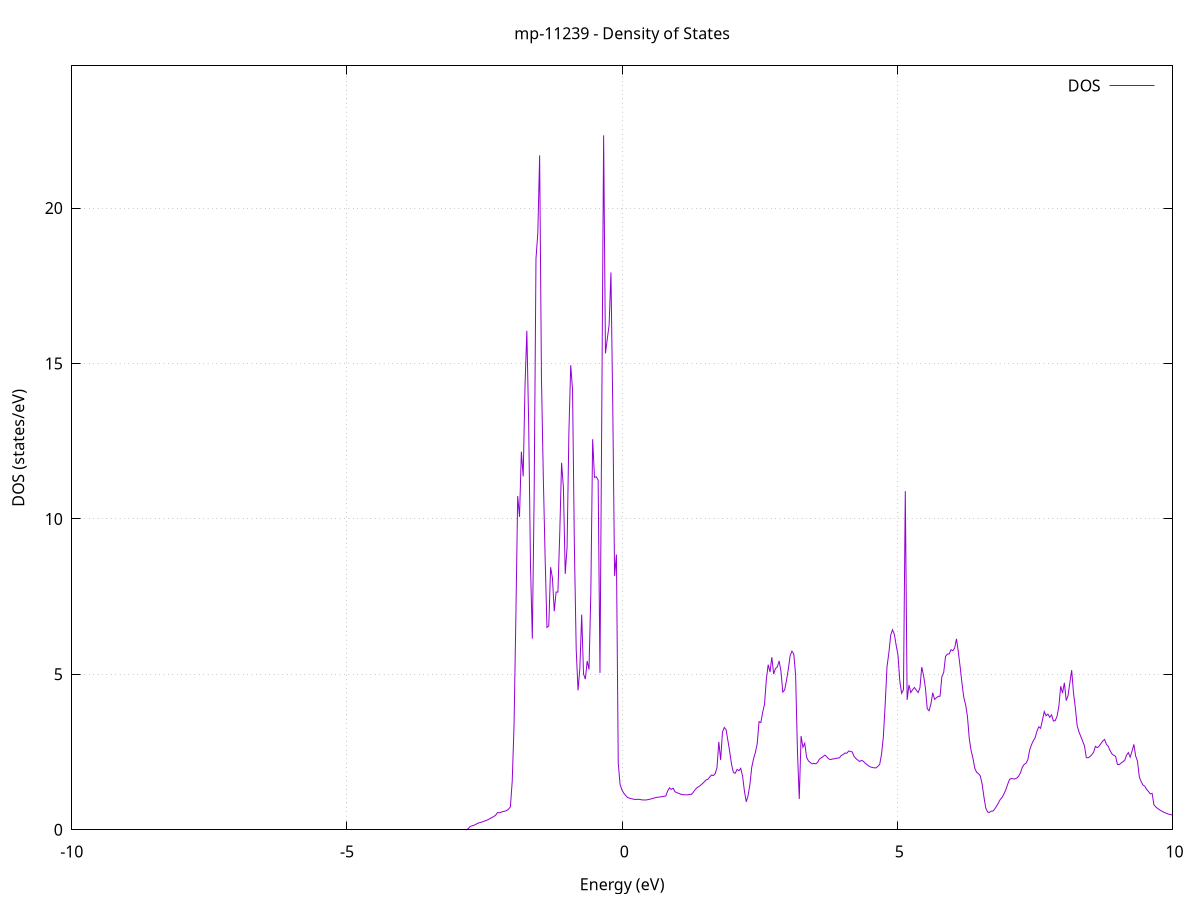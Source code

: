set title 'mp-11239 - Density of States'
set xlabel 'Energy (eV)'
set ylabel 'DOS (states/eV)'
set grid
set xrange [-10:10]
set yrange [0:24.575]
set xzeroaxis lt -1
set terminal png size 800,600
set output 'mp-11239_dos_gnuplot.png'
plot '-' using 1:2 with lines title 'DOS'
-47.942200 0.000000
-47.908900 0.000000
-47.875700 0.000000
-47.842500 0.000000
-47.809300 0.000000
-47.776100 0.000000
-47.742800 0.000000
-47.709600 0.000000
-47.676400 0.000000
-47.643200 0.000000
-47.610000 0.000000
-47.576700 0.000000
-47.543500 0.000000
-47.510300 0.000000
-47.477100 0.000000
-47.443900 0.000000
-47.410600 0.000000
-47.377400 0.000000
-47.344200 0.000000
-47.311000 0.000000
-47.277700 0.000000
-47.244500 0.000000
-47.211300 0.000000
-47.178100 0.000000
-47.144900 0.000000
-47.111600 0.000000
-47.078400 0.000000
-47.045200 0.000000
-47.012000 0.000000
-46.978800 0.000000
-46.945500 0.000000
-46.912300 0.000000
-46.879100 0.000000
-46.845900 0.000000
-46.812700 0.000000
-46.779400 0.000000
-46.746200 0.000000
-46.713000 0.000000
-46.679800 0.000000
-46.646500 0.000000
-46.613300 0.000000
-46.580100 0.000000
-46.546900 0.000000
-46.513700 0.000000
-46.480400 0.000000
-46.447200 0.000000
-46.414000 0.000000
-46.380800 0.000000
-46.347600 0.000000
-46.314300 0.000000
-46.281100 0.000000
-46.247900 0.000000
-46.214700 0.000000
-46.181500 0.000000
-46.148200 0.000000
-46.115000 0.000000
-46.081800 0.000000
-46.048600 0.000000
-46.015300 0.000000
-45.982100 0.000000
-45.948900 0.000000
-45.915700 0.000000
-45.882500 0.000000
-45.849200 0.000000
-45.816000 0.000000
-45.782800 0.000000
-45.749600 0.000000
-45.716400 0.000000
-45.683100 0.000000
-45.649900 0.000000
-45.616700 0.000000
-45.583500 0.000000
-45.550300 0.000000
-45.517000 0.000000
-45.483800 0.000000
-45.450600 0.000000
-45.417400 0.000000
-45.384100 0.000000
-45.350900 0.000000
-45.317700 0.000000
-45.284500 0.000000
-45.251300 0.000000
-45.218000 0.000000
-45.184800 0.000000
-45.151600 0.000000
-45.118400 0.000000
-45.085200 0.000000
-45.051900 0.000000
-45.018700 0.000000
-44.985500 0.000000
-44.952300 0.000000
-44.919100 12.735800
-44.885800 18.916600
-44.852600 30.610100
-44.819400 54.760200
-44.786200 0.000000
-44.752900 0.000000
-44.719700 0.000000
-44.686500 0.000000
-44.653300 0.000000
-44.620100 0.000000
-44.586800 0.000000
-44.553600 0.000000
-44.520400 0.000000
-44.487200 0.000000
-44.454000 0.000000
-44.420700 0.000000
-44.387500 0.000000
-44.354300 0.000000
-44.321100 0.000000
-44.287900 0.000000
-44.254600 0.000000
-44.221400 0.000000
-44.188200 0.000000
-44.155000 0.000000
-44.121700 0.000000
-44.088500 0.000000
-44.055300 0.000000
-44.022100 0.000000
-43.988900 0.000000
-43.955600 0.000000
-43.922400 0.000000
-43.889200 0.000000
-43.856000 0.000000
-43.822800 0.000000
-43.789500 0.000000
-43.756300 0.000000
-43.723100 0.000000
-43.689900 0.000000
-43.656700 0.000000
-43.623400 0.000000
-43.590200 0.000000
-43.557000 0.000000
-43.523800 0.000000
-43.490500 0.000000
-43.457300 0.000000
-43.424100 0.000000
-43.390900 0.000000
-43.357700 0.000000
-43.324400 0.000000
-43.291200 0.000000
-43.258000 0.000000
-43.224800 0.000000
-43.191600 0.000000
-43.158300 0.000000
-43.125100 0.000000
-43.091900 0.000000
-43.058700 0.000000
-43.025500 0.000000
-42.992200 0.000000
-42.959000 0.000000
-42.925800 0.000000
-42.892600 0.000000
-42.859300 0.000000
-42.826100 0.000000
-42.792900 0.000000
-42.759700 0.000000
-42.726500 0.000000
-42.693200 0.000000
-42.660000 0.000000
-42.626800 0.000000
-42.593600 0.000000
-42.560400 0.000000
-42.527100 0.000000
-42.493900 0.000000
-42.460700 0.000000
-42.427500 0.000000
-42.394300 0.000000
-42.361000 0.000000
-42.327800 0.000000
-42.294600 0.000000
-42.261400 0.000000
-42.228200 0.000000
-42.194900 0.000000
-42.161700 0.000000
-42.128500 0.000000
-42.095300 0.000000
-42.062000 0.000000
-42.028800 0.000000
-41.995600 0.000000
-41.962400 0.000000
-41.929200 0.000000
-41.895900 0.000000
-41.862700 0.000000
-41.829500 0.000000
-41.796300 0.000000
-41.763100 0.000000
-41.729800 0.000000
-41.696600 0.000000
-41.663400 0.000000
-41.630200 0.000000
-41.597000 0.000000
-41.563700 0.000000
-41.530500 0.000000
-41.497300 0.000000
-41.464100 0.000000
-41.430800 0.000000
-41.397600 0.000000
-41.364400 0.000000
-41.331200 0.000000
-41.298000 0.000000
-41.264700 0.000000
-41.231500 0.000000
-41.198300 0.000000
-41.165100 0.000000
-41.131900 0.000000
-41.098600 0.000000
-41.065400 0.000000
-41.032200 0.000000
-40.999000 0.000000
-40.965800 0.000000
-40.932500 0.000000
-40.899300 0.000000
-40.866100 0.000000
-40.832900 0.000000
-40.799600 0.000000
-40.766400 0.000000
-40.733200 0.000000
-40.700000 0.000000
-40.666800 0.000000
-40.633500 0.000000
-40.600300 0.000000
-40.567100 0.000000
-40.533900 0.000000
-40.500700 0.000000
-40.467400 0.000000
-40.434200 0.000000
-40.401000 0.000000
-40.367800 0.000000
-40.334600 0.000000
-40.301300 0.000000
-40.268100 0.000000
-40.234900 0.000000
-40.201700 0.000000
-40.168400 0.000000
-40.135200 0.000000
-40.102000 0.000000
-40.068800 0.000000
-40.035600 0.000000
-40.002300 0.000000
-39.969100 0.000000
-39.935900 0.000000
-39.902700 0.000000
-39.869500 0.000000
-39.836200 0.000000
-39.803000 0.000000
-39.769800 0.000000
-39.736600 0.000000
-39.703400 0.000000
-39.670100 0.000000
-39.636900 0.000000
-39.603700 0.000000
-39.570500 0.000000
-39.537200 0.000000
-39.504000 0.000000
-39.470800 0.000000
-39.437600 0.000000
-39.404400 0.000000
-39.371100 0.000000
-39.337900 0.000000
-39.304700 0.000000
-39.271500 0.000000
-39.238300 0.000000
-39.205000 0.000000
-39.171800 0.000000
-39.138600 0.000000
-39.105400 0.000000
-39.072200 0.000000
-39.038900 0.000000
-39.005700 0.000000
-38.972500 0.000000
-38.939300 0.000000
-38.906000 0.000000
-38.872800 0.000000
-38.839600 0.000000
-38.806400 0.000000
-38.773200 0.000000
-38.739900 0.000000
-38.706700 0.000000
-38.673500 0.000000
-38.640300 0.000000
-38.607100 0.000000
-38.573800 0.000000
-38.540600 0.000000
-38.507400 0.000000
-38.474200 0.000000
-38.441000 0.000000
-38.407700 0.000000
-38.374500 0.000000
-38.341300 0.000000
-38.308100 0.000000
-38.274800 0.000000
-38.241600 0.000000
-38.208400 0.000000
-38.175200 0.000000
-38.142000 0.000000
-38.108700 0.000000
-38.075500 0.000000
-38.042300 0.000000
-38.009100 0.000000
-37.975900 0.000000
-37.942600 0.000000
-37.909400 0.000000
-37.876200 0.000000
-37.843000 0.000000
-37.809800 0.000000
-37.776500 0.000000
-37.743300 0.000000
-37.710100 0.000000
-37.676900 0.000000
-37.643600 0.000000
-37.610400 0.000000
-37.577200 0.000000
-37.544000 0.000000
-37.510800 0.000000
-37.477500 0.000000
-37.444300 0.000000
-37.411100 0.000000
-37.377900 0.000000
-37.344700 0.000000
-37.311400 0.000000
-37.278200 0.000000
-37.245000 0.000000
-37.211800 0.000000
-37.178600 0.000000
-37.145300 0.000000
-37.112100 0.000000
-37.078900 0.000000
-37.045700 0.000000
-37.012400 0.000000
-36.979200 0.000000
-36.946000 0.000000
-36.912800 0.000000
-36.879600 0.000000
-36.846300 0.000000
-36.813100 0.000000
-36.779900 0.000000
-36.746700 0.000000
-36.713500 0.000000
-36.680200 0.000000
-36.647000 0.000000
-36.613800 0.000000
-36.580600 0.000000
-36.547400 0.000000
-36.514100 0.000000
-36.480900 0.000000
-36.447700 0.000000
-36.414500 0.000000
-36.381300 0.000000
-36.348000 0.000000
-36.314800 0.000000
-36.281600 0.000000
-36.248400 0.000000
-36.215100 0.000000
-36.181900 0.000000
-36.148700 0.000000
-36.115500 0.000000
-36.082300 0.000000
-36.049000 0.000000
-36.015800 0.000000
-35.982600 0.000000
-35.949400 0.000000
-35.916200 0.000000
-35.882900 0.000000
-35.849700 0.000000
-35.816500 0.000000
-35.783300 0.000000
-35.750100 0.000000
-35.716800 0.000000
-35.683600 0.000000
-35.650400 0.000000
-35.617200 0.000000
-35.583900 0.000000
-35.550700 0.000000
-35.517500 0.000000
-35.484300 0.000000
-35.451100 0.000000
-35.417800 0.000000
-35.384600 0.000000
-35.351400 0.000000
-35.318200 0.000000
-35.285000 0.000000
-35.251700 0.000000
-35.218500 0.000000
-35.185300 0.000000
-35.152100 0.000000
-35.118900 0.000000
-35.085600 0.000000
-35.052400 0.000000
-35.019200 0.000000
-34.986000 0.000000
-34.952700 0.000000
-34.919500 0.000000
-34.886300 0.000000
-34.853100 0.000000
-34.819900 0.000000
-34.786600 0.000000
-34.753400 0.000000
-34.720200 0.000000
-34.687000 0.000000
-34.653800 0.000000
-34.620500 0.000000
-34.587300 0.000000
-34.554100 0.000000
-34.520900 0.000000
-34.487700 0.000000
-34.454400 0.000000
-34.421200 0.000000
-34.388000 0.000000
-34.354800 0.000000
-34.321500 0.000000
-34.288300 0.000000
-34.255100 0.000000
-34.221900 0.000000
-34.188700 0.000000
-34.155400 0.000000
-34.122200 0.000000
-34.089000 0.000000
-34.055800 0.000000
-34.022600 0.000000
-33.989300 0.000000
-33.956100 0.000000
-33.922900 0.000000
-33.889700 0.000000
-33.856500 0.000000
-33.823200 0.000000
-33.790000 0.000000
-33.756800 0.000000
-33.723600 0.000000
-33.690300 0.000000
-33.657100 0.000000
-33.623900 0.000000
-33.590700 0.000000
-33.557500 0.000000
-33.524200 0.000000
-33.491000 0.000000
-33.457800 0.000000
-33.424600 0.000000
-33.391400 0.000000
-33.358100 0.000000
-33.324900 0.000000
-33.291700 0.000000
-33.258500 0.000000
-33.225300 0.000000
-33.192000 0.000000
-33.158800 0.000000
-33.125600 0.000000
-33.092400 0.000000
-33.059100 0.000000
-33.025900 0.000000
-32.992700 0.000000
-32.959500 0.000000
-32.926300 0.000000
-32.893000 0.000000
-32.859800 0.000000
-32.826600 0.000000
-32.793400 0.000000
-32.760200 0.000000
-32.726900 0.000000
-32.693700 0.000000
-32.660500 0.000000
-32.627300 0.000000
-32.594100 0.000000
-32.560800 0.000000
-32.527600 0.000000
-32.494400 0.000000
-32.461200 0.000000
-32.427900 0.000000
-32.394700 0.000000
-32.361500 0.000000
-32.328300 0.000000
-32.295100 0.000000
-32.261800 0.000000
-32.228600 0.000000
-32.195400 0.000000
-32.162200 0.000000
-32.129000 0.000000
-32.095700 0.000000
-32.062500 0.000000
-32.029300 0.000000
-31.996100 0.000000
-31.962900 0.000000
-31.929600 0.000000
-31.896400 0.000000
-31.863200 0.000000
-31.830000 0.000000
-31.796700 0.000000
-31.763500 0.000000
-31.730300 0.000000
-31.697100 0.000000
-31.663900 0.000000
-31.630600 0.000000
-31.597400 0.000000
-31.564200 0.000000
-31.531000 0.000000
-31.497800 0.000000
-31.464500 0.000000
-31.431300 0.000000
-31.398100 0.000000
-31.364900 0.000000
-31.331700 0.000000
-31.298400 0.000000
-31.265200 0.000000
-31.232000 0.000000
-31.198800 0.000000
-31.165500 0.000000
-31.132300 0.000000
-31.099100 0.000000
-31.065900 0.000000
-31.032700 0.000000
-30.999400 0.000000
-30.966200 0.000000
-30.933000 0.000000
-30.899800 0.000000
-30.866600 0.000000
-30.833300 0.000000
-30.800100 0.000000
-30.766900 0.000000
-30.733700 0.000000
-30.700500 0.000000
-30.667200 0.000000
-30.634000 0.000000
-30.600800 0.000000
-30.567600 0.000000
-30.534300 0.000000
-30.501100 0.000000
-30.467900 0.000000
-30.434700 0.000000
-30.401500 0.000000
-30.368200 0.000000
-30.335000 0.000000
-30.301800 0.000000
-30.268600 0.000000
-30.235400 0.000000
-30.202100 0.000000
-30.168900 0.000000
-30.135700 0.000000
-30.102500 0.000000
-30.069300 0.000000
-30.036000 0.000000
-30.002800 0.000000
-29.969600 0.000000
-29.936400 0.000000
-29.903200 0.000000
-29.869900 0.000000
-29.836700 0.000000
-29.803500 0.000000
-29.770300 0.000000
-29.737000 0.000000
-29.703800 0.000000
-29.670600 0.000000
-29.637400 0.000000
-29.604200 0.000000
-29.570900 0.000000
-29.537700 0.000000
-29.504500 0.000000
-29.471300 0.000000
-29.438100 0.000000
-29.404800 0.000000
-29.371600 0.000000
-29.338400 0.000000
-29.305200 0.000000
-29.272000 0.000000
-29.238700 0.000000
-29.205500 0.000000
-29.172300 0.000000
-29.139100 0.000000
-29.105800 0.000000
-29.072600 0.000000
-29.039400 0.000000
-29.006200 0.000000
-28.973000 0.000000
-28.939700 0.000000
-28.906500 0.000000
-28.873300 0.000000
-28.840100 0.000000
-28.806900 0.000000
-28.773600 0.000000
-28.740400 0.000000
-28.707200 0.000000
-28.674000 0.000000
-28.640800 0.000000
-28.607500 0.000000
-28.574300 0.000000
-28.541100 0.000000
-28.507900 0.000000
-28.474600 0.000000
-28.441400 0.000000
-28.408200 0.000000
-28.375000 0.000000
-28.341800 0.000000
-28.308500 0.000000
-28.275300 0.000000
-28.242100 0.000000
-28.208900 0.000000
-28.175700 0.000000
-28.142400 0.000000
-28.109200 0.000000
-28.076000 0.000000
-28.042800 0.000000
-28.009600 0.000000
-27.976300 0.000000
-27.943100 0.000000
-27.909900 0.000000
-27.876700 0.000000
-27.843400 0.000000
-27.810200 0.000000
-27.777000 0.000000
-27.743800 0.000000
-27.710600 0.000000
-27.677300 0.000000
-27.644100 0.000000
-27.610900 0.000000
-27.577700 0.000000
-27.544500 0.000000
-27.511200 0.000000
-27.478000 0.000000
-27.444800 0.000000
-27.411600 0.000000
-27.378400 0.000000
-27.345100 0.000000
-27.311900 0.000000
-27.278700 0.000000
-27.245500 0.000000
-27.212200 0.000000
-27.179000 0.000000
-27.145800 0.000000
-27.112600 0.000000
-27.079400 0.000000
-27.046100 0.000000
-27.012900 0.000000
-26.979700 0.000000
-26.946500 0.000000
-26.913300 0.000000
-26.880000 0.000000
-26.846800 0.000000
-26.813600 0.000000
-26.780400 0.000000
-26.747200 0.000000
-26.713900 0.000000
-26.680700 0.000000
-26.647500 0.000000
-26.614300 0.000000
-26.581000 0.000000
-26.547800 0.000000
-26.514600 0.000000
-26.481400 0.000000
-26.448200 0.000000
-26.414900 0.000000
-26.381700 0.000000
-26.348500 0.000000
-26.315300 0.000000
-26.282100 0.000000
-26.248800 0.000000
-26.215600 0.000000
-26.182400 0.000000
-26.149200 0.000000
-26.116000 0.000000
-26.082700 0.000000
-26.049500 0.000000
-26.016300 0.000000
-25.983100 0.000000
-25.949800 0.000000
-25.916600 0.000000
-25.883400 0.000000
-25.850200 0.000000
-25.817000 0.000000
-25.783700 0.000000
-25.750500 0.000000
-25.717300 0.000000
-25.684100 0.000000
-25.650900 0.000000
-25.617600 0.000000
-25.584400 0.000000
-25.551200 0.000000
-25.518000 0.000000
-25.484800 0.000000
-25.451500 0.000000
-25.418300 0.000000
-25.385100 0.000000
-25.351900 0.000000
-25.318600 0.000000
-25.285400 0.000000
-25.252200 0.000000
-25.219000 0.000000
-25.185800 0.000000
-25.152500 0.000000
-25.119300 0.000000
-25.086100 0.000000
-25.052900 0.000000
-25.019700 0.000000
-24.986400 0.000000
-24.953200 0.000000
-24.920000 0.000000
-24.886800 0.000000
-24.853600 0.000000
-24.820300 0.000000
-24.787100 0.000000
-24.753900 0.000000
-24.720700 0.000000
-24.687400 0.000000
-24.654200 0.000000
-24.621000 0.000000
-24.587800 0.000000
-24.554600 0.000000
-24.521300 0.000000
-24.488100 0.000000
-24.454900 0.000000
-24.421700 0.000000
-24.388500 0.000000
-24.355200 0.000000
-24.322000 0.000000
-24.288800 0.000000
-24.255600 0.000000
-24.222400 0.000000
-24.189100 0.000000
-24.155900 0.000000
-24.122700 0.000000
-24.089500 0.000000
-24.056300 0.000000
-24.023000 0.000000
-23.989800 0.000000
-23.956600 0.000000
-23.923400 0.000000
-23.890100 0.000000
-23.856900 0.000000
-23.823700 0.000000
-23.790500 0.000000
-23.757300 0.000000
-23.724000 0.000000
-23.690800 0.000000
-23.657600 0.000000
-23.624400 0.000000
-23.591200 0.000000
-23.557900 0.000000
-23.524700 0.000000
-23.491500 0.000000
-23.458300 0.000000
-23.425100 0.000000
-23.391800 0.000000
-23.358600 0.000000
-23.325400 0.000000
-23.292200 0.000000
-23.258900 27.190100
-23.225700 67.977200
-23.192500 8.974500
-23.159300 6.346000
-23.126100 4.853700
-23.092800 3.792200
-23.059600 11.553600
-23.026400 13.330100
-22.993200 25.820000
-22.960000 15.148300
-22.926700 12.509800
-22.893500 11.305200
-22.860300 10.732300
-22.827100 14.824700
-22.793900 49.479200
-22.760600 55.698500
-22.727400 15.690600
-22.694200 0.000000
-22.661000 0.000000
-22.627700 0.000000
-22.594500 0.000000
-22.561300 0.000000
-22.528100 0.000000
-22.494900 0.000000
-22.461600 0.000000
-22.428400 0.000000
-22.395200 0.000000
-22.362000 0.000000
-22.328800 0.000000
-22.295500 0.000000
-22.262300 0.000000
-22.229100 0.000000
-22.195900 0.000000
-22.162700 0.000000
-22.129400 0.000000
-22.096200 0.000000
-22.063000 0.000000
-22.029800 0.000000
-21.996500 0.000000
-21.963300 0.000000
-21.930100 0.000000
-21.896900 0.000000
-21.863700 0.000000
-21.830400 0.000000
-21.797200 0.000000
-21.764000 0.000000
-21.730800 0.000000
-21.697600 0.000000
-21.664300 0.000000
-21.631100 0.000000
-21.597900 0.000000
-21.564700 0.000000
-21.531500 0.000000
-21.498200 0.000000
-21.465000 0.000000
-21.431800 0.000000
-21.398600 0.000000
-21.365300 0.000000
-21.332100 0.000000
-21.298900 0.000000
-21.265700 0.000000
-21.232500 0.000000
-21.199200 0.000000
-21.166000 0.000000
-21.132800 0.000000
-21.099600 0.000000
-21.066400 0.000000
-21.033100 0.000000
-20.999900 0.000000
-20.966700 0.000000
-20.933500 0.000000
-20.900300 0.000000
-20.867000 0.000000
-20.833800 0.000000
-20.800600 0.000000
-20.767400 0.000000
-20.734100 0.000000
-20.700900 0.000000
-20.667700 0.000000
-20.634500 0.000000
-20.601300 0.000000
-20.568000 0.000000
-20.534800 0.000000
-20.501600 0.000000
-20.468400 0.000000
-20.435200 0.000000
-20.401900 0.000000
-20.368700 0.000000
-20.335500 0.000000
-20.302300 0.000000
-20.269100 0.000000
-20.235800 0.000000
-20.202600 0.000000
-20.169400 0.000000
-20.136200 0.000000
-20.102900 0.000000
-20.069700 0.000000
-20.036500 0.000000
-20.003300 0.000000
-19.970100 0.000000
-19.936800 0.000000
-19.903600 0.000000
-19.870400 0.000000
-19.837200 0.000000
-19.804000 0.000000
-19.770700 0.000000
-19.737500 0.000000
-19.704300 0.000000
-19.671100 0.000000
-19.637900 0.000000
-19.604600 0.000000
-19.571400 0.000000
-19.538200 0.000000
-19.505000 0.000000
-19.471700 0.000000
-19.438500 0.000000
-19.405300 0.000000
-19.372100 0.000000
-19.338900 0.000000
-19.305600 0.000000
-19.272400 0.000000
-19.239200 0.000000
-19.206000 0.000000
-19.172800 0.000000
-19.139500 0.000000
-19.106300 0.000000
-19.073100 0.000000
-19.039900 0.000000
-19.006700 0.000000
-18.973400 0.000000
-18.940200 0.000000
-18.907000 0.000000
-18.873800 0.000000
-18.840500 0.000000
-18.807300 0.000000
-18.774100 0.000000
-18.740900 0.000000
-18.707700 0.000000
-18.674400 0.000000
-18.641200 0.000000
-18.608000 0.000000
-18.574800 0.000000
-18.541600 0.000000
-18.508300 0.000000
-18.475100 0.000000
-18.441900 0.000000
-18.408700 0.000000
-18.375500 0.000000
-18.342200 0.000000
-18.309000 0.000000
-18.275800 0.000000
-18.242600 0.000000
-18.209400 0.000000
-18.176100 0.000000
-18.142900 0.000000
-18.109700 0.000000
-18.076500 0.000000
-18.043200 0.000000
-18.010000 0.000000
-17.976800 0.000000
-17.943600 0.000000
-17.910400 0.000000
-17.877100 0.000000
-17.843900 0.000000
-17.810700 0.000000
-17.777500 0.000000
-17.744300 0.000000
-17.711000 0.000000
-17.677800 0.000000
-17.644600 0.000000
-17.611400 0.000000
-17.578200 0.000000
-17.544900 0.000000
-17.511700 0.000000
-17.478500 0.000000
-17.445300 0.000000
-17.412000 0.000000
-17.378800 0.000000
-17.345600 0.000000
-17.312400 0.000000
-17.279200 0.000000
-17.245900 0.000000
-17.212700 0.000000
-17.179500 0.000000
-17.146300 0.000000
-17.113100 0.000000
-17.079800 0.000000
-17.046600 0.000000
-17.013400 0.000000
-16.980200 0.000000
-16.947000 0.000000
-16.913700 0.000000
-16.880500 0.000000
-16.847300 0.000000
-16.814100 0.000000
-16.780800 0.000000
-16.747600 0.000000
-16.714400 0.000000
-16.681200 0.000000
-16.648000 0.000000
-16.614700 0.000000
-16.581500 0.000000
-16.548300 0.000000
-16.515100 0.000000
-16.481900 0.000000
-16.448600 0.000000
-16.415400 0.000000
-16.382200 0.000000
-16.349000 0.000000
-16.315800 0.000000
-16.282500 0.000000
-16.249300 0.000000
-16.216100 0.000000
-16.182900 0.000000
-16.149600 0.000000
-16.116400 0.000000
-16.083200 0.000000
-16.050000 0.000000
-16.016800 0.000000
-15.983500 0.000000
-15.950300 0.000000
-15.917100 0.000000
-15.883900 0.000000
-15.850700 0.000000
-15.817400 0.000000
-15.784200 0.000000
-15.751000 0.000000
-15.717800 0.000000
-15.684600 0.000000
-15.651300 0.000000
-15.618100 0.000000
-15.584900 0.000000
-15.551700 0.000000
-15.518400 0.000000
-15.485200 0.000000
-15.452000 0.000000
-15.418800 0.000000
-15.385600 0.000000
-15.352300 0.000000
-15.319100 0.000000
-15.285900 0.000000
-15.252700 0.000000
-15.219500 0.000000
-15.186200 0.000000
-15.153000 0.000000
-15.119800 0.000000
-15.086600 0.000000
-15.053400 0.000000
-15.020100 0.000000
-14.986900 0.000000
-14.953700 0.000000
-14.920500 0.000000
-14.887200 0.000000
-14.854000 0.000000
-14.820800 0.000000
-14.787600 0.000000
-14.754400 0.000000
-14.721100 0.000000
-14.687900 0.000000
-14.654700 0.000000
-14.621500 0.000000
-14.588300 0.000000
-14.555000 0.000000
-14.521800 0.000000
-14.488600 0.000000
-14.455400 0.000000
-14.422200 0.000000
-14.388900 0.000000
-14.355700 0.000000
-14.322500 0.000000
-14.289300 0.000000
-14.256000 0.000000
-14.222800 0.000000
-14.189600 0.000000
-14.156400 0.000000
-14.123200 0.000000
-14.089900 0.000000
-14.056700 0.000000
-14.023500 0.000000
-13.990300 0.000000
-13.957100 0.000000
-13.923800 0.000000
-13.890600 0.000000
-13.857400 0.000000
-13.824200 0.000000
-13.791000 0.000000
-13.757700 0.000000
-13.724500 0.000000
-13.691300 0.000000
-13.658100 0.000000
-13.624800 0.000000
-13.591600 0.000000
-13.558400 0.000000
-13.525200 0.000000
-13.492000 0.000000
-13.458700 0.000000
-13.425500 0.000000
-13.392300 0.000000
-13.359100 0.000000
-13.325900 0.000000
-13.292600 0.000000
-13.259400 0.000000
-13.226200 0.000000
-13.193000 0.000000
-13.159800 0.000000
-13.126500 0.000000
-13.093300 0.000000
-13.060100 0.000000
-13.026900 0.000000
-12.993600 0.000000
-12.960400 0.000000
-12.927200 0.000000
-12.894000 0.000000
-12.860800 0.000000
-12.827500 0.000000
-12.794300 0.000000
-12.761100 0.000000
-12.727900 0.000000
-12.694700 0.000000
-12.661400 0.000000
-12.628200 0.000000
-12.595000 0.000000
-12.561800 0.000000
-12.528600 0.000000
-12.495300 0.000000
-12.462100 0.000000
-12.428900 0.000000
-12.395700 0.000000
-12.362400 0.000000
-12.329200 0.000000
-12.296000 0.000000
-12.262800 0.000000
-12.229600 0.000000
-12.196300 0.000000
-12.163100 0.000000
-12.129900 0.000000
-12.096700 0.000000
-12.063500 0.000000
-12.030200 0.000000
-11.997000 0.000000
-11.963800 0.000000
-11.930600 0.000000
-11.897400 0.000000
-11.864100 0.000000
-11.830900 0.000000
-11.797700 0.000000
-11.764500 0.000000
-11.731300 0.000000
-11.698000 0.000000
-11.664800 0.000000
-11.631600 0.000000
-11.598400 0.000000
-11.565100 0.000000
-11.531900 0.000000
-11.498700 0.000000
-11.465500 0.000000
-11.432300 0.000000
-11.399000 0.000000
-11.365800 0.000000
-11.332600 0.000000
-11.299400 0.000000
-11.266200 0.000000
-11.232900 0.000000
-11.199700 0.000000
-11.166500 0.000000
-11.133300 0.000000
-11.100100 0.000000
-11.066800 0.000000
-11.033600 0.000000
-11.000400 0.000000
-10.967200 0.000000
-10.933900 0.000000
-10.900700 0.000000
-10.867500 0.000000
-10.834300 0.000000
-10.801100 0.000000
-10.767800 0.000000
-10.734600 0.000000
-10.701400 0.000000
-10.668200 0.000000
-10.635000 0.000000
-10.601700 0.000000
-10.568500 0.000000
-10.535300 0.000000
-10.502100 0.000000
-10.468900 0.000000
-10.435600 0.000000
-10.402400 0.000000
-10.369200 0.000000
-10.336000 0.000000
-10.302700 0.000000
-10.269500 0.000000
-10.236300 0.000000
-10.203100 0.000000
-10.169900 0.000000
-10.136600 0.000000
-10.103400 0.000000
-10.070200 0.000000
-10.037000 0.000000
-10.003800 0.000000
-9.970500 0.000000
-9.937300 0.000000
-9.904100 0.000000
-9.870900 0.000000
-9.837700 0.000000
-9.804400 0.000000
-9.771200 0.000000
-9.738000 0.000000
-9.704800 0.000000
-9.671500 0.000000
-9.638300 0.000000
-9.605100 0.000000
-9.571900 0.000000
-9.538700 0.000000
-9.505400 0.000000
-9.472200 0.000000
-9.439000 0.000000
-9.405800 0.000000
-9.372600 0.000000
-9.339300 0.000000
-9.306100 0.000000
-9.272900 0.000000
-9.239700 0.000000
-9.206500 0.000000
-9.173200 0.000000
-9.140000 0.000000
-9.106800 0.000000
-9.073600 0.000000
-9.040300 0.000000
-9.007100 0.000000
-8.973900 0.000000
-8.940700 0.000000
-8.907500 0.000000
-8.874200 0.000000
-8.841000 0.000000
-8.807800 0.000000
-8.774600 0.000000
-8.741400 0.000000
-8.708100 0.000000
-8.674900 0.000000
-8.641700 0.000000
-8.608500 0.000000
-8.575300 0.000000
-8.542000 0.000000
-8.508800 0.000000
-8.475600 0.000000
-8.442400 0.000000
-8.409100 0.000000
-8.375900 0.000000
-8.342700 0.000000
-8.309500 0.000000
-8.276300 0.000000
-8.243000 0.000000
-8.209800 0.000000
-8.176600 0.000000
-8.143400 0.000000
-8.110200 0.000000
-8.076900 0.000000
-8.043700 0.000000
-8.010500 0.000000
-7.977300 0.000000
-7.944100 0.000000
-7.910800 0.000000
-7.877600 0.000000
-7.844400 0.000000
-7.811200 0.000000
-7.777900 0.000000
-7.744700 0.000000
-7.711500 0.000000
-7.678300 0.000000
-7.645100 0.000000
-7.611800 0.000000
-7.578600 0.000000
-7.545400 0.000000
-7.512200 0.000000
-7.479000 0.000000
-7.445700 0.000000
-7.412500 0.000000
-7.379300 0.000000
-7.346100 0.000000
-7.312900 0.000000
-7.279600 0.000000
-7.246400 0.000000
-7.213200 0.000000
-7.180000 0.000000
-7.146700 0.000000
-7.113500 0.000000
-7.080300 0.000000
-7.047100 0.000000
-7.013900 0.000000
-6.980600 0.000000
-6.947400 0.000000
-6.914200 0.000000
-6.881000 0.000000
-6.847800 0.000000
-6.814500 0.000000
-6.781300 0.000000
-6.748100 0.000000
-6.714900 0.000000
-6.681700 0.000000
-6.648400 0.000000
-6.615200 0.000000
-6.582000 0.000000
-6.548800 0.000000
-6.515500 0.000000
-6.482300 0.000000
-6.449100 0.000000
-6.415900 0.000000
-6.382700 0.000000
-6.349400 0.000000
-6.316200 0.000000
-6.283000 0.000000
-6.249800 0.000000
-6.216600 0.000000
-6.183300 0.000000
-6.150100 0.000000
-6.116900 0.000000
-6.083700 0.000000
-6.050500 0.000000
-6.017200 0.000000
-5.984000 0.000000
-5.950800 0.000000
-5.917600 0.000000
-5.884400 0.000000
-5.851100 0.000000
-5.817900 0.000000
-5.784700 0.000000
-5.751500 0.000000
-5.718200 0.000000
-5.685000 0.000000
-5.651800 0.000000
-5.618600 0.000000
-5.585400 0.000000
-5.552100 0.000000
-5.518900 0.000000
-5.485700 0.000000
-5.452500 0.000000
-5.419300 0.000000
-5.386000 0.000000
-5.352800 0.000000
-5.319600 0.000000
-5.286400 0.000000
-5.253200 0.000000
-5.219900 0.000000
-5.186700 0.000000
-5.153500 0.000000
-5.120300 0.000000
-5.087000 0.000000
-5.053800 0.000000
-5.020600 0.000000
-4.987400 0.000000
-4.954200 0.000000
-4.920900 0.000000
-4.887700 0.000000
-4.854500 0.000000
-4.821300 0.000000
-4.788100 0.000000
-4.754800 0.000000
-4.721600 0.000000
-4.688400 0.000000
-4.655200 0.000000
-4.622000 0.000000
-4.588700 0.000000
-4.555500 0.000000
-4.522300 0.000000
-4.489100 0.000000
-4.455800 0.000000
-4.422600 0.000000
-4.389400 0.000000
-4.356200 0.000000
-4.323000 0.000000
-4.289700 0.000000
-4.256500 0.000000
-4.223300 0.000000
-4.190100 0.000000
-4.156900 0.000000
-4.123600 0.000000
-4.090400 0.000000
-4.057200 0.000000
-4.024000 0.000000
-3.990800 0.000000
-3.957500 0.000000
-3.924300 0.000000
-3.891100 0.000000
-3.857900 0.000000
-3.824600 0.000000
-3.791400 0.000000
-3.758200 0.000000
-3.725000 0.000000
-3.691800 0.000000
-3.658500 0.000000
-3.625300 0.000000
-3.592100 0.000000
-3.558900 0.000000
-3.525700 0.000000
-3.492400 0.000000
-3.459200 0.000000
-3.426000 0.000000
-3.392800 0.000000
-3.359600 0.000000
-3.326300 0.000000
-3.293100 0.000000
-3.259900 0.000000
-3.226700 0.000000
-3.193400 0.000000
-3.160200 0.000000
-3.127000 0.000000
-3.093800 0.000000
-3.060600 0.000000
-3.027300 0.000000
-2.994100 0.000000
-2.960900 0.000000
-2.927700 0.000000
-2.894500 0.000000
-2.861200 0.000000
-2.828000 0.001400
-2.794800 0.039800
-2.761600 0.106200
-2.728400 0.127000
-2.695100 0.142600
-2.661900 0.173300
-2.628700 0.205000
-2.595500 0.226000
-2.562200 0.240300
-2.529000 0.261100
-2.495800 0.283100
-2.462600 0.305100
-2.429400 0.331900
-2.396100 0.365300
-2.362900 0.398200
-2.329700 0.428100
-2.296500 0.474900
-2.263300 0.555100
-2.230000 0.546100
-2.196800 0.567000
-2.163600 0.587500
-2.130400 0.598000
-2.097200 0.621800
-2.063900 0.663900
-2.030700 0.735800
-1.997500 1.556700
-1.964300 3.344400
-1.931000 6.857000
-1.897800 10.738300
-1.864600 10.068400
-1.831400 12.165200
-1.798200 11.368700
-1.764900 14.273900
-1.731700 16.051600
-1.698500 13.086000
-1.665300 8.514100
-1.632100 6.148400
-1.598800 10.750500
-1.565600 18.373900
-1.532400 19.180800
-1.499200 21.697600
-1.466000 14.534700
-1.432700 11.363400
-1.399500 8.757400
-1.366300 6.511700
-1.333100 6.553800
-1.299800 8.446800
-1.266600 8.094900
-1.233400 7.029400
-1.200200 7.648800
-1.167000 7.645800
-1.133700 9.536900
-1.100500 11.807300
-1.067300 11.005500
-1.034100 8.232200
-1.000900 9.075500
-0.967600 12.776800
-0.934400 14.946000
-0.901200 14.157000
-0.868000 9.131900
-0.834800 5.804100
-0.801500 4.484900
-0.768300 5.192200
-0.735100 6.922900
-0.701900 5.014000
-0.668600 4.846600
-0.635400 5.429600
-0.602200 5.154600
-0.569000 7.616200
-0.535800 12.564300
-0.502500 11.336600
-0.469300 11.356800
-0.436100 11.251000
-0.402900 5.046100
-0.369700 13.575600
-0.336400 22.340700
-0.303200 15.326900
-0.270000 15.790600
-0.236800 16.232800
-0.203600 17.928300
-0.170300 13.592800
-0.137100 8.167400
-0.103900 8.855200
-0.070700 2.143900
-0.037500 1.451800
-0.004200 1.282900
0.029000 1.181000
0.062200 1.109200
0.095400 1.043600
0.128700 1.018800
0.161900 1.002200
0.195100 0.988600
0.228300 0.977300
0.261500 0.976200
0.294800 0.981300
0.328000 0.973900
0.361200 0.960700
0.394400 0.957900
0.427600 0.959400
0.460900 0.966000
0.494100 0.978400
0.527300 0.994000
0.560500 1.009900
0.593700 1.026500
0.627000 1.043500
0.660200 1.049700
0.693400 1.057000
0.726600 1.067400
0.759900 1.077300
0.793100 1.085800
0.826300 1.247000
0.859500 1.349000
0.892700 1.300100
0.926000 1.338600
0.959200 1.226000
0.992400 1.196400
1.025600 1.172500
1.058800 1.149200
1.092100 1.132300
1.125300 1.127800
1.158500 1.125500
1.191700 1.123800
1.224900 1.140300
1.258200 1.137700
1.291400 1.206300
1.324600 1.285800
1.357800 1.349900
1.391100 1.387300
1.424300 1.431700
1.457500 1.481900
1.490700 1.539500
1.523900 1.601600
1.557200 1.624100
1.590400 1.695000
1.623600 1.763000
1.656800 1.743000
1.690000 1.802200
1.723300 1.998600
1.756500 2.827300
1.789700 2.246600
1.822900 3.143400
1.856100 3.292000
1.889400 3.217200
1.922600 2.857900
1.955800 2.497200
1.989000 2.088700
2.022300 1.841600
2.055500 1.817600
2.088700 1.942800
2.121900 1.898800
2.155100 1.976800
2.188400 1.723500
2.221600 1.248900
2.254800 0.898900
2.288000 1.097500
2.321200 1.455100
2.354500 2.007900
2.387700 2.284400
2.420900 2.487600
2.454100 2.766800
2.487300 3.478300
2.520600 3.449100
2.553800 3.781900
2.587000 4.037100
2.620200 4.839400
2.653500 5.312100
2.686700 5.076600
2.719900 5.550200
2.753100 5.008300
2.786300 5.187400
2.819600 5.241400
2.852800 5.431900
2.886000 5.090800
2.919200 4.428200
2.952400 4.499200
2.985700 4.796700
3.018900 5.162700
3.052100 5.594400
3.085300 5.746100
3.118500 5.656700
3.151800 4.978900
3.185000 2.548000
3.218200 0.988400
3.251400 3.016400
3.284700 2.654100
3.317900 2.781900
3.351100 2.338400
3.384300 2.216800
3.417500 2.163700
3.450800 2.122000
3.484000 2.137500
3.517200 2.119900
3.550400 2.163700
3.583600 2.271900
3.616900 2.311800
3.650100 2.354800
3.683300 2.402600
3.716500 2.353200
3.749700 2.286400
3.783000 2.256200
3.816200 2.274000
3.849400 2.282000
3.882600 2.297700
3.915900 2.305500
3.949100 2.317200
3.982300 2.389200
4.015500 2.419700
4.048700 2.470900
4.082000 2.460700
4.115200 2.532700
4.148400 2.523800
4.181600 2.501800
4.214800 2.356200
4.248100 2.291700
4.281300 2.243000
4.314500 2.197100
4.347700 2.230800
4.380900 2.207100
4.414200 2.146200
4.447400 2.095400
4.480600 2.052900
4.513800 2.022300
4.547100 2.002600
4.580300 1.993000
4.613500 1.990900
4.646700 2.040900
4.679900 2.104600
4.713200 2.431500
4.746400 2.993000
4.779600 4.047200
4.812800 5.249000
4.846000 5.684700
4.879300 6.261000
4.912500 6.433800
4.945700 6.291500
4.978900 5.936300
5.012100 5.621400
5.045400 4.777300
5.078600 4.390900
5.111800 4.508400
5.145000 10.894200
5.178300 4.178500
5.211500 4.659400
5.244700 4.413900
5.277900 4.506400
5.311100 4.578300
5.344400 4.490500
5.377600 4.413700
5.410800 4.565700
5.444000 5.233600
5.477200 4.961700
5.510500 4.563600
5.543700 3.895800
5.576900 3.827200
5.610100 4.041200
5.643300 4.410700
5.676600 4.195400
5.709800 4.246300
5.743000 4.293800
5.776200 4.295600
5.809500 4.926300
5.842700 5.062100
5.875900 5.576600
5.909100 5.650900
5.942300 5.657700
5.975600 5.794000
6.008800 5.760900
6.042000 5.850100
6.075200 6.142400
6.108400 5.721600
6.141700 5.241800
6.174900 4.713300
6.208100 4.253200
6.241300 4.018300
6.274500 3.641200
6.307800 2.925200
6.341000 2.544800
6.374200 2.302200
6.407400 1.978400
6.440600 1.851000
6.473900 1.806800
6.507100 1.733800
6.540300 1.477600
6.573500 1.060900
6.606800 0.700100
6.640000 0.570100
6.673200 0.558900
6.706400 0.599900
6.739600 0.603100
6.772900 0.675600
6.806100 0.768200
6.839300 0.872500
6.872500 0.980100
6.905700 1.044500
6.939000 1.160300
6.972200 1.289800
7.005400 1.465600
7.038600 1.618600
7.071800 1.651400
7.105100 1.636500
7.138300 1.635400
7.171500 1.663600
7.204700 1.728300
7.238000 1.837100
7.271200 2.013600
7.304400 2.101900
7.337600 2.138800
7.370800 2.249100
7.404100 2.561500
7.437300 2.733300
7.470500 2.861300
7.503700 2.961800
7.536900 3.169100
7.570200 3.312400
7.603400 3.263400
7.636600 3.526500
7.669800 3.803000
7.703000 3.666700
7.736300 3.720900
7.769500 3.618900
7.802700 3.696200
7.835900 3.498900
7.869200 3.512600
7.902400 3.652100
7.935600 3.977000
7.968800 4.619300
8.002000 4.399100
8.035300 4.728000
8.068500 4.156000
8.101700 4.311700
8.134900 4.730400
8.168100 5.135300
8.201400 4.396400
8.234600 3.926400
8.267800 3.350200
8.301000 3.148700
8.334200 2.998000
8.367500 2.851100
8.400700 2.694600
8.433900 2.321700
8.467100 2.314900
8.500400 2.353400
8.533600 2.415000
8.566800 2.494900
8.600000 2.683300
8.633200 2.642200
8.666500 2.688200
8.699700 2.775100
8.732900 2.854700
8.766100 2.906300
8.799300 2.747800
8.832600 2.686400
8.865800 2.549200
8.899000 2.442500
8.932200 2.397400
8.965400 2.364400
8.998700 2.103600
9.031900 2.096800
9.065100 2.146000
9.098300 2.189900
9.131600 2.235000
9.164800 2.398200
9.198000 2.484900
9.231200 2.337200
9.264400 2.529400
9.297700 2.746700
9.330900 2.372800
9.364100 2.205200
9.397300 1.696400
9.430500 1.550700
9.463800 1.439900
9.497000 1.398400
9.530200 1.297900
9.563400 1.230800
9.596600 1.155200
9.629900 1.169300
9.663100 0.799200
9.696300 0.734700
9.729500 0.685200
9.762800 0.644500
9.796000 0.608500
9.829200 0.577400
9.862400 0.549100
9.895600 0.524000
9.928900 0.502300
9.962100 0.489400
9.995300 0.477400
10.028500 0.467500
10.061700 0.457200
10.095000 0.446300
10.128200 0.434200
10.161400 0.421500
10.194600 0.409700
10.227800 0.396100
10.261100 0.551000
10.294300 0.584900
10.327500 0.535900
10.360700 0.618900
10.394000 0.715900
10.427200 0.751800
10.460400 0.705100
10.493600 0.723200
10.526800 0.769500
10.560100 0.870600
10.593300 1.024200
10.626500 1.218700
10.659700 1.402900
10.692900 1.562100
10.726200 1.703500
10.759400 1.892500
10.792600 1.948400
10.825800 2.034100
10.859000 2.233700
10.892300 2.164800
10.925500 2.122800
10.958700 2.108800
10.991900 1.928900
11.025200 1.964800
11.058400 1.734100
11.091600 1.614900
11.124800 1.578600
11.158000 1.540700
11.191300 1.551300
11.224500 1.640200
11.257700 2.276900
11.290900 2.314900
11.324100 2.175800
11.357400 2.131800
11.390600 2.270800
11.423800 2.468600
11.457000 2.496600
11.490200 2.445500
11.523500 2.386300
11.556700 2.783500
11.589900 2.055000
11.623100 2.083500
11.656400 2.074700
11.689600 2.057900
11.722800 2.025800
11.756000 2.046500
11.789200 2.104500
11.822500 2.160700
11.855700 2.229900
11.888900 2.300900
11.922100 2.362700
11.955300 2.403400
11.988600 2.361500
12.021800 2.367600
12.055000 2.405900
12.088200 2.410700
12.121400 2.401800
12.154700 2.386100
12.187900 2.379500
12.221100 2.293800
12.254300 2.302200
12.287500 2.301300
12.320800 2.304200
12.354000 2.305700
12.387200 2.400400
12.420400 2.319800
12.453700 2.269000
12.486900 2.198000
12.520100 2.194500
12.553300 2.211000
12.586500 2.363600
12.619800 2.191100
12.653000 2.224600
12.686200 2.200900
12.719400 2.165900
12.752600 2.165200
12.785900 2.198900
12.819100 2.220900
12.852300 2.224700
12.885500 2.198600
12.918700 2.069700
12.952000 2.099300
12.985200 2.075700
13.018400 2.061600
13.051600 2.082100
13.084900 2.009000
13.118100 1.962000
13.151300 1.892200
13.184500 1.856500
13.217700 1.844700
13.251000 1.811900
13.284200 1.813600
13.317400 1.812300
13.350600 1.812100
13.383800 1.826200
13.417100 1.818400
13.450300 1.844400
13.483500 1.847500
13.516700 1.916400
13.549900 2.024300
13.583200 1.732300
13.616400 1.632700
13.649600 1.510000
13.682800 1.421400
13.716100 1.346400
13.749300 1.269900
13.782500 1.194300
13.815700 1.144800
13.848900 1.116600
13.882200 1.066500
13.915400 1.013700
13.948600 0.976900
13.981800 0.941000
14.015000 0.939100
14.048300 0.956800
14.081500 0.985400
14.114700 0.986600
14.147900 0.979300
14.181100 0.986400
14.214400 1.000300
14.247600 1.037300
14.280800 1.229500
14.314000 1.390200
14.347300 1.384200
14.380500 1.304000
14.413700 1.278200
14.446900 1.247000
14.480100 1.207300
14.513400 1.178900
14.546600 1.161500
14.579800 1.177200
14.613000 1.177900
14.646200 1.149900
14.679500 1.114800
14.712700 1.091600
14.745900 1.074500
14.779100 1.069000
14.812300 1.085500
14.845600 1.088400
14.878800 1.053500
14.912000 0.903100
14.945200 0.877700
14.978500 0.844800
15.011700 0.804300
15.044900 0.732600
15.078100 0.679000
15.111300 0.662600
15.144600 0.629600
15.177800 0.596100
15.211000 0.597000
15.244200 0.626100
15.277400 0.514900
15.310700 0.405600
15.343900 0.050700
15.377100 0.020800
15.410300 0.012800
15.443500 0.006000
15.476800 0.000400
15.510000 0.000000
15.543200 0.000000
15.576400 0.000000
15.609700 0.000000
15.642900 0.000000
15.676100 0.000000
15.709300 0.000000
15.742500 0.000000
15.775800 0.000000
15.809000 0.000000
15.842200 0.000000
15.875400 0.000000
15.908600 0.000000
15.941900 0.000000
15.975100 0.000000
16.008300 0.000000
16.041500 0.000000
16.074700 0.000000
16.108000 0.000000
16.141200 0.000000
16.174400 0.000000
16.207600 0.000000
16.240900 0.000000
16.274100 0.000000
16.307300 0.000000
16.340500 0.000000
16.373700 0.000000
16.407000 0.000000
16.440200 0.000000
16.473400 0.000000
16.506600 0.000000
16.539800 0.000000
16.573100 0.000000
16.606300 0.000000
16.639500 0.000000
16.672700 0.000000
16.705900 0.000000
16.739200 0.000000
16.772400 0.000000
16.805600 0.000000
16.838800 0.000000
16.872100 0.000000
16.905300 0.000000
16.938500 0.000000
16.971700 0.000000
17.004900 0.000000
17.038200 0.000000
17.071400 0.000000
17.104600 0.000000
17.137800 0.000000
17.171000 0.000000
17.204300 0.000000
17.237500 0.000000
17.270700 0.000000
17.303900 0.000000
17.337100 0.000000
17.370400 0.000000
17.403600 0.000000
17.436800 0.000000
17.470000 0.000000
17.503300 0.000000
17.536500 0.000000
17.569700 0.000000
17.602900 0.000000
17.636100 0.000000
17.669400 0.000000
17.702600 0.000000
17.735800 0.000000
17.769000 0.000000
17.802200 0.000000
17.835500 0.000000
17.868700 0.000000
17.901900 0.000000
17.935100 0.000000
17.968300 0.000000
18.001600 0.000000
18.034800 0.000000
18.068000 0.000000
18.101200 0.000000
18.134400 0.000000
18.167700 0.000000
18.200900 0.000000
18.234100 0.000000
18.267300 0.000000
18.300600 0.000000
18.333800 0.000000
18.367000 0.000000
18.400200 0.000000
18.433400 0.000000
18.466700 0.000000
18.499900 0.000000
e
